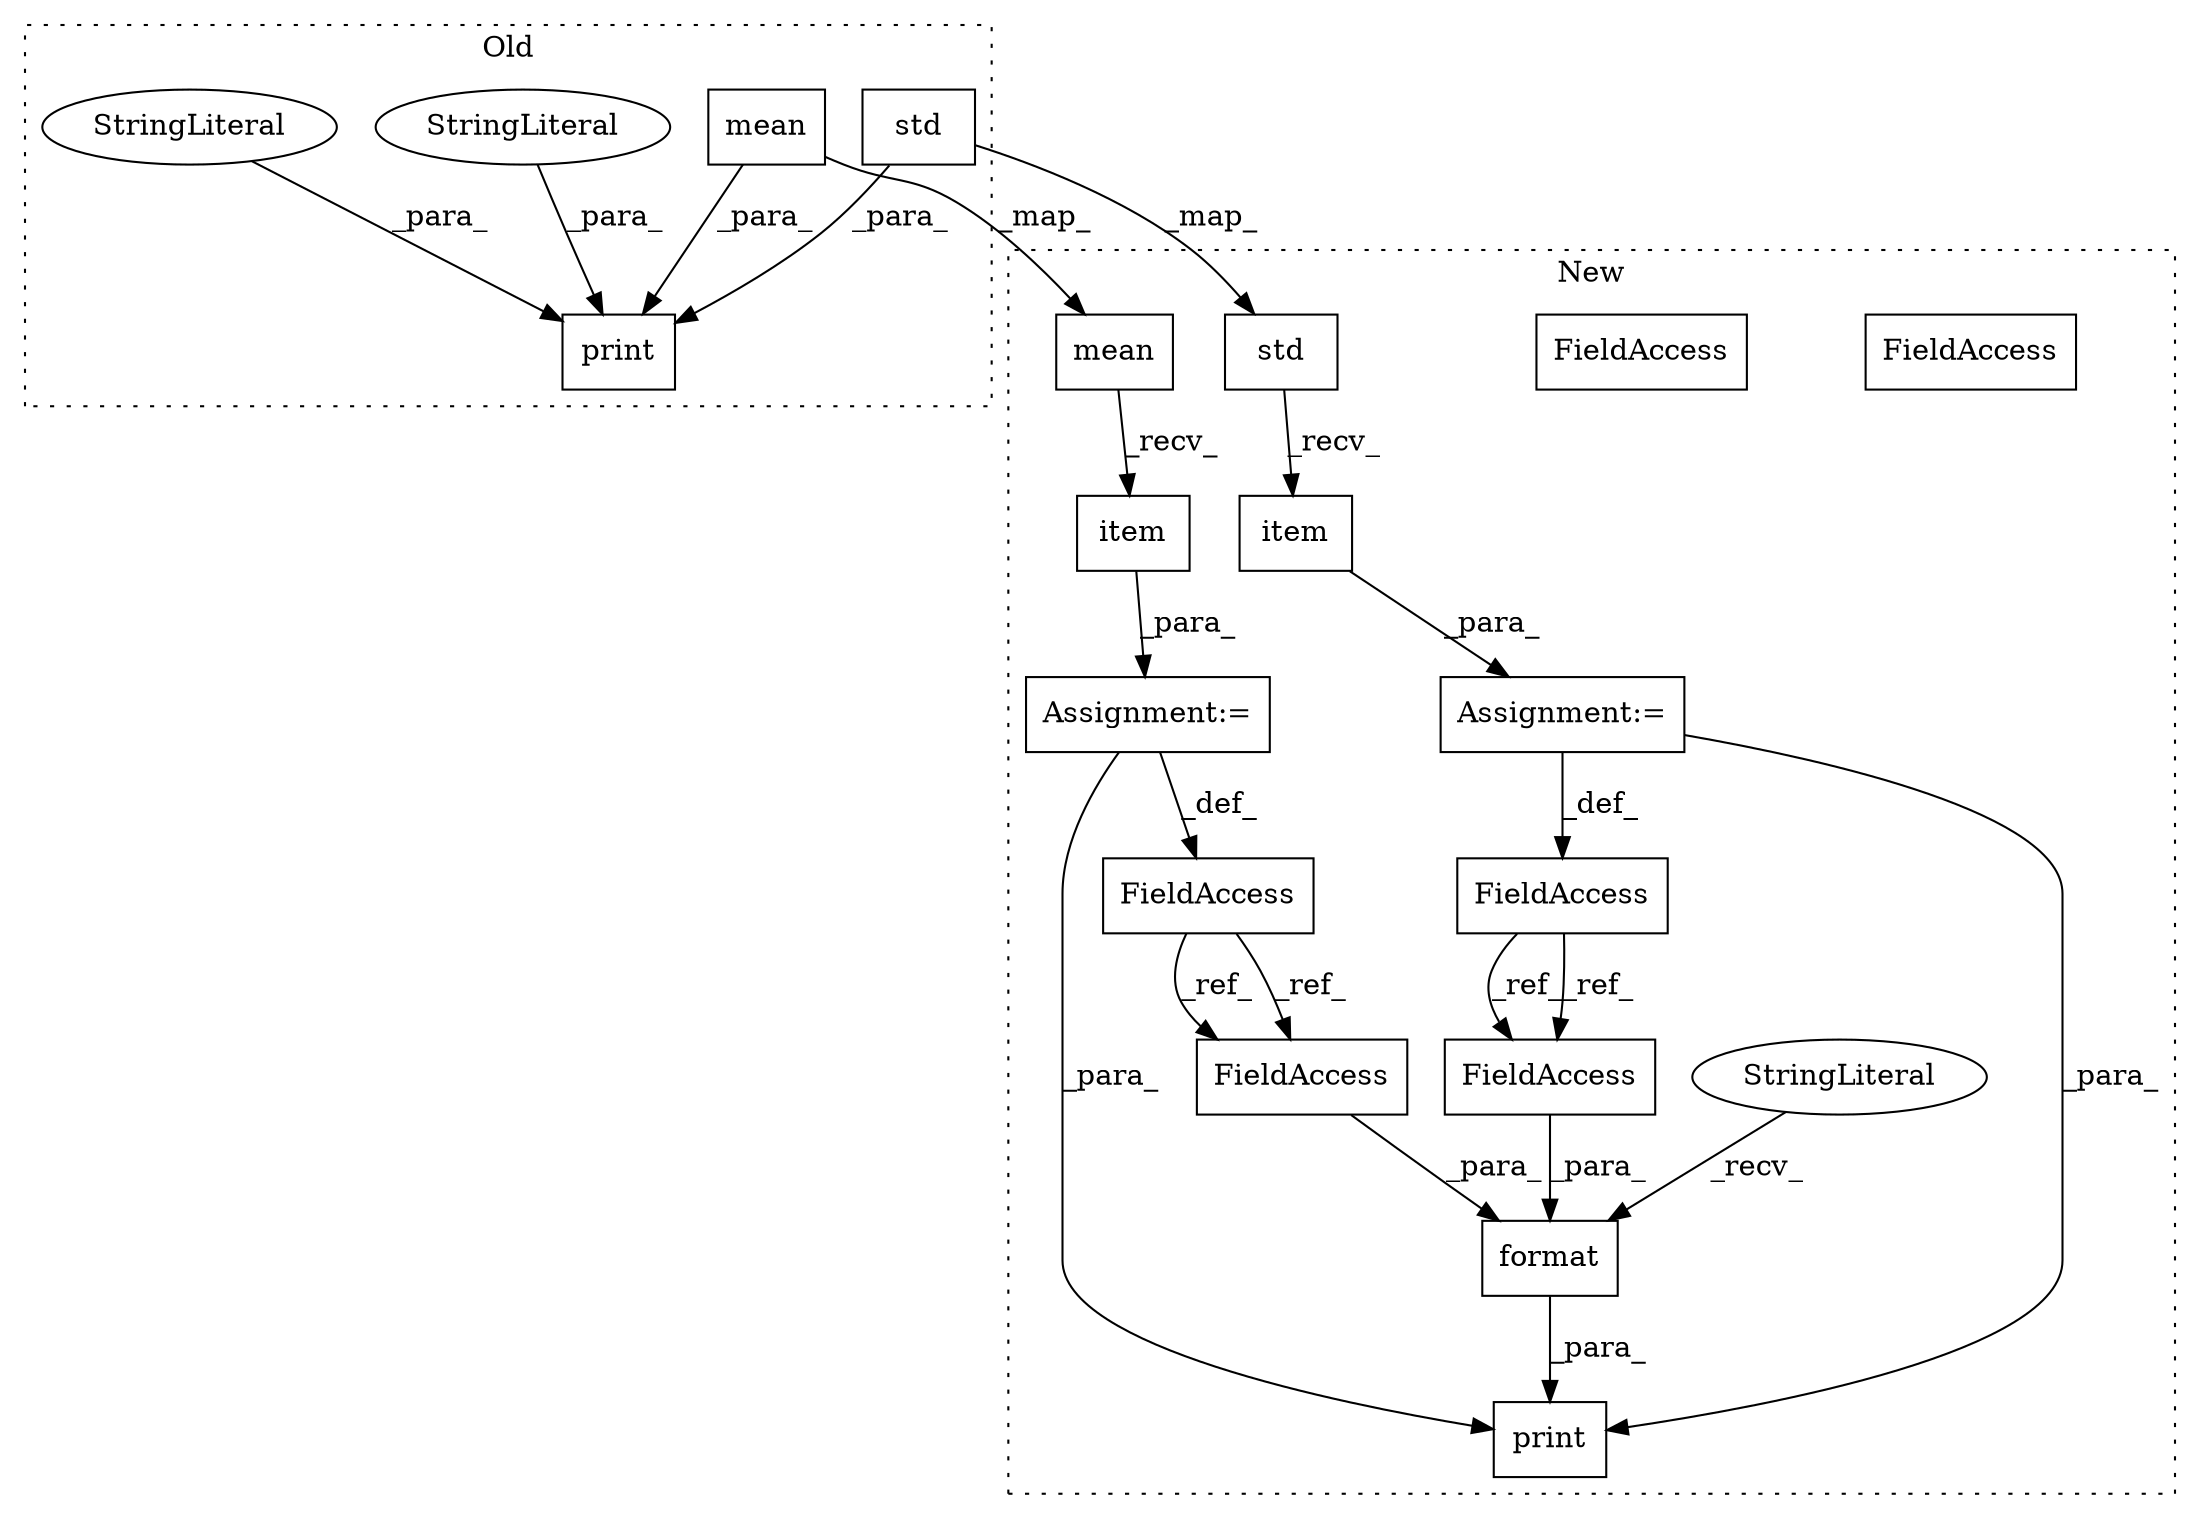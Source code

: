 digraph G {
subgraph cluster0 {
1 [label="print" a="32" s="2868,2940" l="6,1" shape="box"];
5 [label="StringLiteral" a="45" s="2907" l="9" shape="ellipse"];
12 [label="mean" a="32" s="2900" l="6" shape="box"];
14 [label="StringLiteral" a="45" s="2874" l="7" shape="ellipse"];
17 [label="std" a="32" s="2935" l="5" shape="box"];
label = "Old";
style="dotted";
}
subgraph cluster1 {
2 [label="format" a="32" s="2972,2987" l="7,1" shape="box"];
3 [label="StringLiteral" a="45" s="2941" l="30" shape="ellipse"];
4 [label="print" a="32" s="2935,2988" l="6,1" shape="box"];
6 [label="FieldAccess" a="22" s="2984" l="3" shape="box"];
7 [label="FieldAccess" a="22" s="2853" l="4" shape="box"];
8 [label="FieldAccess" a="22" s="2979" l="4" shape="box"];
9 [label="FieldAccess" a="22" s="2895" l="3" shape="box"];
10 [label="item" a="32" s="2883" l="6" shape="box"];
11 [label="mean" a="32" s="2876" l="6" shape="box"];
13 [label="item" a="32" s="2923" l="6" shape="box"];
15 [label="Assignment:=" a="7" s="2857" l="1" shape="box"];
16 [label="Assignment:=" a="7" s="2898" l="1" shape="box"];
18 [label="std" a="32" s="2917" l="5" shape="box"];
19 [label="FieldAccess" a="22" s="2979" l="4" shape="box"];
20 [label="FieldAccess" a="22" s="2984" l="3" shape="box"];
label = "New";
style="dotted";
}
2 -> 4 [label="_para_"];
3 -> 2 [label="_recv_"];
5 -> 1 [label="_para_"];
7 -> 19 [label="_ref_"];
7 -> 19 [label="_ref_"];
9 -> 20 [label="_ref_"];
9 -> 20 [label="_ref_"];
10 -> 15 [label="_para_"];
11 -> 10 [label="_recv_"];
12 -> 11 [label="_map_"];
12 -> 1 [label="_para_"];
13 -> 16 [label="_para_"];
14 -> 1 [label="_para_"];
15 -> 4 [label="_para_"];
15 -> 7 [label="_def_"];
16 -> 9 [label="_def_"];
16 -> 4 [label="_para_"];
17 -> 18 [label="_map_"];
17 -> 1 [label="_para_"];
18 -> 13 [label="_recv_"];
19 -> 2 [label="_para_"];
20 -> 2 [label="_para_"];
}